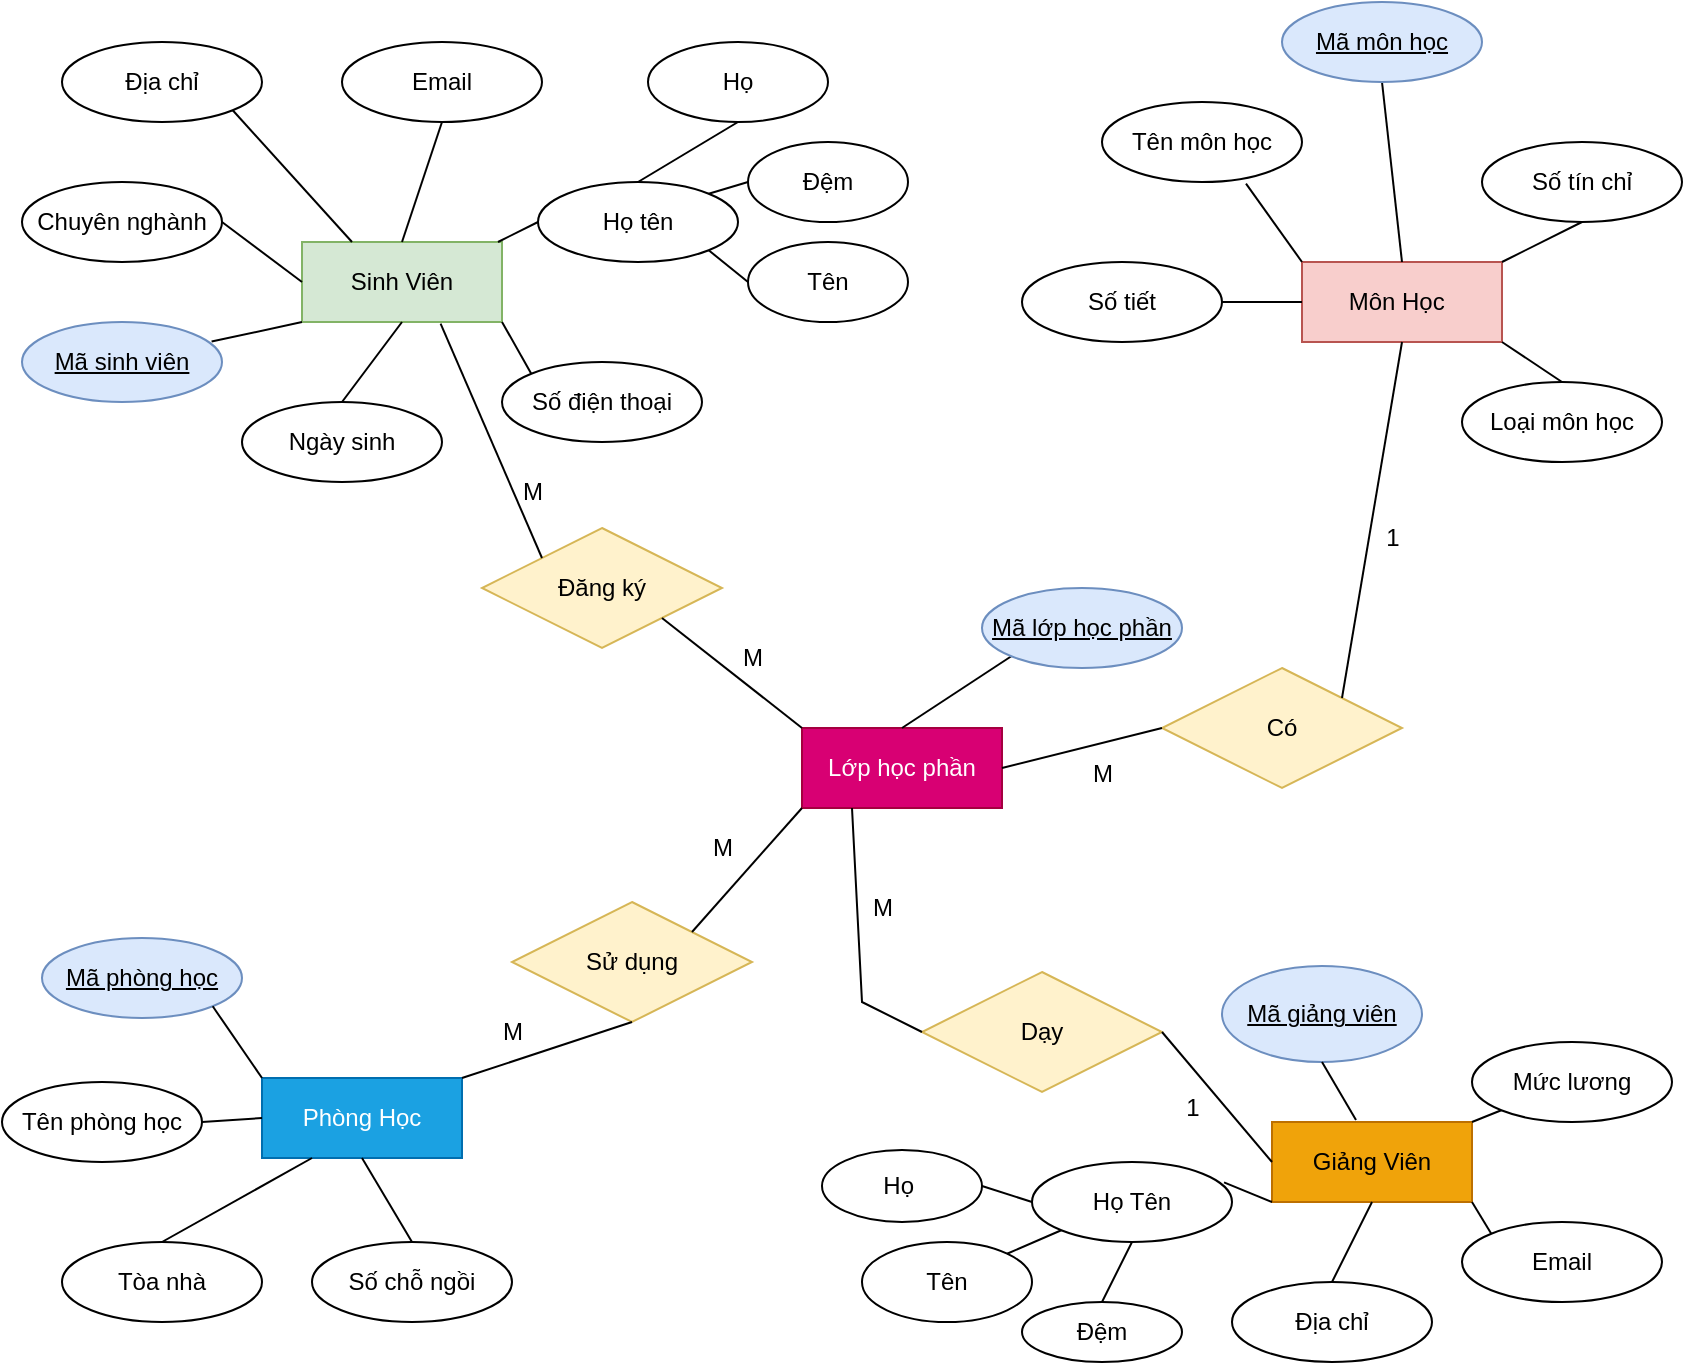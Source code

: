 <mxfile version="26.2.15">
  <diagram id="R2lEEEUBdFMjLlhIrx00" name="Page-1">
    <mxGraphModel dx="1042" dy="570" grid="1" gridSize="10" guides="1" tooltips="1" connect="1" arrows="1" fold="1" page="1" pageScale="1" pageWidth="850" pageHeight="1100" math="0" shadow="0" extFonts="Permanent Marker^https://fonts.googleapis.com/css?family=Permanent+Marker">
      <root>
        <mxCell id="0" />
        <mxCell id="1" parent="0" />
        <mxCell id="PMT8ZnOJyHkaYHEn1Fsm-1" value="Sinh Viên" style="whiteSpace=wrap;html=1;align=center;fillColor=#d5e8d4;strokeColor=#82b366;" parent="1" vertex="1">
          <mxGeometry x="160" y="140" width="100" height="40" as="geometry" />
        </mxCell>
        <mxCell id="PMT8ZnOJyHkaYHEn1Fsm-2" value="Giảng Viên" style="whiteSpace=wrap;html=1;align=center;fillColor=#f0a30a;fontColor=#000000;strokeColor=#BD7000;" parent="1" vertex="1">
          <mxGeometry x="645" y="580" width="100" height="40" as="geometry" />
        </mxCell>
        <mxCell id="PMT8ZnOJyHkaYHEn1Fsm-3" value="Môn Học&lt;span style=&quot;white-space: pre;&quot;&gt;&#x9;&lt;/span&gt;" style="whiteSpace=wrap;html=1;align=center;fillColor=#f8cecc;strokeColor=#b85450;" parent="1" vertex="1">
          <mxGeometry x="660" y="150" width="100" height="40" as="geometry" />
        </mxCell>
        <mxCell id="PMT8ZnOJyHkaYHEn1Fsm-4" value="Phòng Học" style="whiteSpace=wrap;html=1;align=center;fillColor=#1ba1e2;fontColor=#ffffff;strokeColor=#006EAF;" parent="1" vertex="1">
          <mxGeometry x="140" y="558" width="100" height="40" as="geometry" />
        </mxCell>
        <mxCell id="PMT8ZnOJyHkaYHEn1Fsm-5" value="&lt;font style=&quot;vertical-align: inherit;&quot;&gt;&lt;font style=&quot;vertical-align: inherit;&quot;&gt;Địa chỉ&lt;/font&gt;&lt;/font&gt;" style="ellipse;whiteSpace=wrap;html=1;align=center;" parent="1" vertex="1">
          <mxGeometry x="40" y="40" width="100" height="40" as="geometry" />
        </mxCell>
        <mxCell id="PMT8ZnOJyHkaYHEn1Fsm-6" value="&lt;font style=&quot;vertical-align: inherit;&quot;&gt;&lt;font style=&quot;vertical-align: inherit;&quot;&gt;&lt;font style=&quot;vertical-align: inherit;&quot;&gt;&lt;font style=&quot;vertical-align: inherit;&quot;&gt;Email&lt;/font&gt;&lt;/font&gt;&lt;/font&gt;&lt;/font&gt;" style="ellipse;whiteSpace=wrap;html=1;align=center;" parent="1" vertex="1">
          <mxGeometry x="180" y="40" width="100" height="40" as="geometry" />
        </mxCell>
        <mxCell id="PMT8ZnOJyHkaYHEn1Fsm-7" value="&lt;font style=&quot;vertical-align: inherit;&quot;&gt;&lt;font style=&quot;vertical-align: inherit;&quot;&gt;&lt;font style=&quot;vertical-align: inherit;&quot;&gt;&lt;font style=&quot;vertical-align: inherit;&quot;&gt;Chuyên nghành&lt;/font&gt;&lt;/font&gt;&lt;/font&gt;&lt;/font&gt;" style="ellipse;whiteSpace=wrap;html=1;align=center;" parent="1" vertex="1">
          <mxGeometry x="20" y="110" width="100" height="40" as="geometry" />
        </mxCell>
        <mxCell id="PMT8ZnOJyHkaYHEn1Fsm-9" value="&lt;font style=&quot;vertical-align: inherit;&quot;&gt;&lt;font style=&quot;vertical-align: inherit;&quot;&gt;&lt;font style=&quot;vertical-align: inherit;&quot;&gt;&lt;font style=&quot;vertical-align: inherit;&quot;&gt;&lt;font style=&quot;vertical-align: inherit;&quot;&gt;&lt;font style=&quot;vertical-align: inherit;&quot;&gt;&lt;font style=&quot;vertical-align: inherit;&quot;&gt;&lt;font style=&quot;vertical-align: inherit;&quot;&gt;Ngày sinh&lt;/font&gt;&lt;/font&gt;&lt;/font&gt;&lt;/font&gt;&lt;/font&gt;&lt;/font&gt;&lt;/font&gt;&lt;/font&gt;" style="ellipse;whiteSpace=wrap;html=1;align=center;" parent="1" vertex="1">
          <mxGeometry x="130" y="220" width="100" height="40" as="geometry" />
        </mxCell>
        <mxCell id="PMT8ZnOJyHkaYHEn1Fsm-10" value="&lt;font style=&quot;vertical-align: inherit;&quot;&gt;&lt;font style=&quot;vertical-align: inherit;&quot;&gt;&lt;font style=&quot;vertical-align: inherit;&quot;&gt;&lt;font style=&quot;vertical-align: inherit;&quot;&gt;&lt;font style=&quot;vertical-align: inherit;&quot;&gt;&lt;font style=&quot;vertical-align: inherit;&quot;&gt;&lt;font style=&quot;vertical-align: inherit;&quot;&gt;&lt;font style=&quot;vertical-align: inherit;&quot;&gt;&lt;font style=&quot;vertical-align: inherit;&quot;&gt;&lt;font style=&quot;vertical-align: inherit;&quot;&gt;Họ tên&lt;/font&gt;&lt;/font&gt;&lt;/font&gt;&lt;/font&gt;&lt;/font&gt;&lt;/font&gt;&lt;/font&gt;&lt;/font&gt;&lt;/font&gt;&lt;/font&gt;" style="ellipse;whiteSpace=wrap;html=1;align=center;" parent="1" vertex="1">
          <mxGeometry x="278" y="110" width="100" height="40" as="geometry" />
        </mxCell>
        <mxCell id="PMT8ZnOJyHkaYHEn1Fsm-11" value="&lt;font style=&quot;vertical-align: inherit;&quot;&gt;&lt;font style=&quot;vertical-align: inherit;&quot;&gt;&lt;font style=&quot;vertical-align: inherit;&quot;&gt;&lt;font style=&quot;vertical-align: inherit;&quot;&gt;&lt;font style=&quot;vertical-align: inherit;&quot;&gt;&lt;font style=&quot;vertical-align: inherit;&quot;&gt;&lt;font style=&quot;vertical-align: inherit;&quot;&gt;&lt;font style=&quot;vertical-align: inherit;&quot;&gt;&lt;font style=&quot;vertical-align: inherit;&quot;&gt;&lt;font style=&quot;vertical-align: inherit;&quot;&gt;&lt;font style=&quot;vertical-align: inherit;&quot;&gt;&lt;font style=&quot;vertical-align: inherit;&quot;&gt;&lt;font style=&quot;vertical-align: inherit;&quot;&gt;&lt;font style=&quot;vertical-align: inherit;&quot;&gt;&lt;font style=&quot;vertical-align: inherit;&quot;&gt;&lt;font style=&quot;vertical-align: inherit;&quot;&gt;&lt;font style=&quot;vertical-align: inherit;&quot;&gt;&lt;font style=&quot;vertical-align: inherit;&quot;&gt;&lt;font style=&quot;vertical-align: inherit;&quot;&gt;&lt;font style=&quot;vertical-align: inherit;&quot;&gt;Họ&lt;/font&gt;&lt;/font&gt;&lt;/font&gt;&lt;/font&gt;&lt;/font&gt;&lt;/font&gt;&lt;/font&gt;&lt;/font&gt;&lt;/font&gt;&lt;/font&gt;&lt;/font&gt;&lt;/font&gt;&lt;/font&gt;&lt;/font&gt;&lt;/font&gt;&lt;/font&gt;&lt;/font&gt;&lt;/font&gt;&lt;/font&gt;&lt;/font&gt;" style="ellipse;whiteSpace=wrap;html=1;align=center;" parent="1" vertex="1">
          <mxGeometry x="333" y="40" width="90" height="40" as="geometry" />
        </mxCell>
        <mxCell id="PMT8ZnOJyHkaYHEn1Fsm-12" value="&lt;font style=&quot;vertical-align: inherit;&quot;&gt;&lt;font style=&quot;vertical-align: inherit;&quot;&gt;Đệm&lt;/font&gt;&lt;/font&gt;" style="ellipse;whiteSpace=wrap;html=1;align=center;" parent="1" vertex="1">
          <mxGeometry x="383" y="90" width="80" height="40" as="geometry" />
        </mxCell>
        <mxCell id="PMT8ZnOJyHkaYHEn1Fsm-13" value="&lt;font style=&quot;vertical-align: inherit;&quot;&gt;&lt;font style=&quot;vertical-align: inherit;&quot;&gt;&lt;font style=&quot;vertical-align: inherit;&quot;&gt;&lt;font style=&quot;vertical-align: inherit;&quot;&gt;&lt;font style=&quot;vertical-align: inherit;&quot;&gt;&lt;font style=&quot;vertical-align: inherit;&quot;&gt;&lt;font style=&quot;vertical-align: inherit;&quot;&gt;&lt;font style=&quot;vertical-align: inherit;&quot;&gt;&lt;font style=&quot;vertical-align: inherit;&quot;&gt;&lt;font style=&quot;vertical-align: inherit;&quot;&gt;&lt;font style=&quot;vertical-align: inherit;&quot;&gt;&lt;font style=&quot;vertical-align: inherit;&quot;&gt;Tên&lt;/font&gt;&lt;/font&gt;&lt;/font&gt;&lt;/font&gt;&lt;/font&gt;&lt;/font&gt;&lt;/font&gt;&lt;/font&gt;&lt;/font&gt;&lt;/font&gt;&lt;/font&gt;&lt;/font&gt;" style="ellipse;whiteSpace=wrap;html=1;align=center;" parent="1" vertex="1">
          <mxGeometry x="383" y="140" width="80" height="40" as="geometry" />
        </mxCell>
        <mxCell id="PMT8ZnOJyHkaYHEn1Fsm-14" value="" style="endArrow=none;html=1;rounded=0;entryX=0.5;entryY=1;entryDx=0;entryDy=0;exitX=0.5;exitY=0;exitDx=0;exitDy=0;" parent="1" source="PMT8ZnOJyHkaYHEn1Fsm-10" target="PMT8ZnOJyHkaYHEn1Fsm-11" edge="1">
          <mxGeometry relative="1" as="geometry">
            <mxPoint x="268" y="270" as="sourcePoint" />
            <mxPoint x="428" y="270" as="targetPoint" />
          </mxGeometry>
        </mxCell>
        <mxCell id="PMT8ZnOJyHkaYHEn1Fsm-15" value="" style="endArrow=none;html=1;rounded=0;entryX=0;entryY=0.5;entryDx=0;entryDy=0;exitX=1;exitY=1;exitDx=0;exitDy=0;" parent="1" source="PMT8ZnOJyHkaYHEn1Fsm-10" target="PMT8ZnOJyHkaYHEn1Fsm-13" edge="1">
          <mxGeometry relative="1" as="geometry">
            <mxPoint x="338" y="195" as="sourcePoint" />
            <mxPoint x="408" y="185" as="targetPoint" />
          </mxGeometry>
        </mxCell>
        <mxCell id="PMT8ZnOJyHkaYHEn1Fsm-16" value="" style="endArrow=none;html=1;rounded=0;entryX=0;entryY=0.5;entryDx=0;entryDy=0;exitX=1;exitY=0;exitDx=0;exitDy=0;" parent="1" source="PMT8ZnOJyHkaYHEn1Fsm-10" target="PMT8ZnOJyHkaYHEn1Fsm-12" edge="1">
          <mxGeometry relative="1" as="geometry">
            <mxPoint x="398" y="130" as="sourcePoint" />
            <mxPoint x="408" y="210" as="targetPoint" />
            <Array as="points" />
          </mxGeometry>
        </mxCell>
        <mxCell id="PMT8ZnOJyHkaYHEn1Fsm-17" value="" style="endArrow=none;html=1;rounded=0;exitX=1;exitY=0;exitDx=0;exitDy=0;entryX=0;entryY=0.5;entryDx=0;entryDy=0;" parent="1" target="PMT8ZnOJyHkaYHEn1Fsm-10" edge="1">
          <mxGeometry relative="1" as="geometry">
            <mxPoint x="258" y="140" as="sourcePoint" />
            <mxPoint x="438" y="270" as="targetPoint" />
          </mxGeometry>
        </mxCell>
        <mxCell id="PMT8ZnOJyHkaYHEn1Fsm-18" value="&lt;font style=&quot;vertical-align: inherit;&quot;&gt;&lt;font style=&quot;vertical-align: inherit;&quot;&gt;&lt;font style=&quot;vertical-align: inherit;&quot;&gt;&lt;font style=&quot;vertical-align: inherit;&quot;&gt;&lt;font style=&quot;vertical-align: inherit;&quot;&gt;&lt;font style=&quot;vertical-align: inherit;&quot;&gt;&lt;font style=&quot;vertical-align: inherit;&quot;&gt;&lt;font style=&quot;vertical-align: inherit;&quot;&gt;&lt;font style=&quot;vertical-align: inherit;&quot;&gt;&lt;font style=&quot;vertical-align: inherit;&quot;&gt;Số&amp;nbsp;điện thoại&lt;/font&gt;&lt;/font&gt;&lt;/font&gt;&lt;/font&gt;&lt;/font&gt;&lt;/font&gt;&lt;/font&gt;&lt;/font&gt;&lt;/font&gt;&lt;/font&gt;" style="ellipse;whiteSpace=wrap;html=1;align=center;" parent="1" vertex="1">
          <mxGeometry x="260" y="200" width="100" height="40" as="geometry" />
        </mxCell>
        <mxCell id="PMT8ZnOJyHkaYHEn1Fsm-19" value="" style="endArrow=none;html=1;rounded=0;entryX=0;entryY=0;entryDx=0;entryDy=0;exitX=1;exitY=1;exitDx=0;exitDy=0;" parent="1" source="PMT8ZnOJyHkaYHEn1Fsm-1" target="PMT8ZnOJyHkaYHEn1Fsm-18" edge="1">
          <mxGeometry relative="1" as="geometry">
            <mxPoint x="280" y="260" as="sourcePoint" />
            <mxPoint x="440" y="260" as="targetPoint" />
          </mxGeometry>
        </mxCell>
        <mxCell id="PMT8ZnOJyHkaYHEn1Fsm-20" value="" style="endArrow=none;html=1;rounded=0;entryX=1;entryY=1;entryDx=0;entryDy=0;exitX=0.25;exitY=0;exitDx=0;exitDy=0;" parent="1" source="PMT8ZnOJyHkaYHEn1Fsm-1" target="PMT8ZnOJyHkaYHEn1Fsm-5" edge="1">
          <mxGeometry relative="1" as="geometry">
            <mxPoint x="280" y="260" as="sourcePoint" />
            <mxPoint x="440" y="260" as="targetPoint" />
          </mxGeometry>
        </mxCell>
        <mxCell id="PMT8ZnOJyHkaYHEn1Fsm-21" value="" style="endArrow=none;html=1;rounded=0;entryX=0.5;entryY=1;entryDx=0;entryDy=0;exitX=0.5;exitY=0;exitDx=0;exitDy=0;" parent="1" source="PMT8ZnOJyHkaYHEn1Fsm-1" target="PMT8ZnOJyHkaYHEn1Fsm-6" edge="1">
          <mxGeometry relative="1" as="geometry">
            <mxPoint x="130" y="110" as="sourcePoint" />
            <mxPoint x="290" y="110" as="targetPoint" />
          </mxGeometry>
        </mxCell>
        <mxCell id="PMT8ZnOJyHkaYHEn1Fsm-22" value="" style="endArrow=none;html=1;rounded=0;exitX=1;exitY=0.5;exitDx=0;exitDy=0;entryX=0;entryY=0.5;entryDx=0;entryDy=0;" parent="1" source="PMT8ZnOJyHkaYHEn1Fsm-7" target="PMT8ZnOJyHkaYHEn1Fsm-1" edge="1">
          <mxGeometry relative="1" as="geometry">
            <mxPoint x="280" y="260" as="sourcePoint" />
            <mxPoint x="440" y="260" as="targetPoint" />
          </mxGeometry>
        </mxCell>
        <mxCell id="PMT8ZnOJyHkaYHEn1Fsm-24" value="" style="endArrow=none;html=1;rounded=0;exitX=0.5;exitY=0;exitDx=0;exitDy=0;entryX=0.5;entryY=1;entryDx=0;entryDy=0;" parent="1" source="PMT8ZnOJyHkaYHEn1Fsm-9" target="PMT8ZnOJyHkaYHEn1Fsm-1" edge="1">
          <mxGeometry relative="1" as="geometry">
            <mxPoint x="280" y="260" as="sourcePoint" />
            <mxPoint x="440" y="260" as="targetPoint" />
          </mxGeometry>
        </mxCell>
        <mxCell id="PMT8ZnOJyHkaYHEn1Fsm-25" value="" style="endArrow=none;html=1;rounded=0;entryX=0;entryY=1;entryDx=0;entryDy=0;exitX=0.948;exitY=0.245;exitDx=0;exitDy=0;exitPerimeter=0;" parent="1" source="6bLUymdj05WelpJiwfpO-1" target="PMT8ZnOJyHkaYHEn1Fsm-1" edge="1">
          <mxGeometry relative="1" as="geometry">
            <mxPoint x="115.355" y="185.858" as="sourcePoint" />
            <mxPoint x="440" y="260" as="targetPoint" />
          </mxGeometry>
        </mxCell>
        <mxCell id="PMT8ZnOJyHkaYHEn1Fsm-27" value="&lt;font style=&quot;vertical-align: inherit;&quot;&gt;&lt;font style=&quot;vertical-align: inherit;&quot;&gt;&lt;font style=&quot;vertical-align: inherit;&quot;&gt;&lt;font style=&quot;vertical-align: inherit;&quot;&gt;&lt;font style=&quot;vertical-align: inherit;&quot;&gt;&lt;font style=&quot;vertical-align: inherit;&quot;&gt;&lt;font style=&quot;vertical-align: inherit;&quot;&gt;&lt;font style=&quot;vertical-align: inherit;&quot;&gt;&lt;font style=&quot;vertical-align: inherit;&quot;&gt;&lt;font style=&quot;vertical-align: inherit;&quot;&gt;&lt;font style=&quot;vertical-align: inherit;&quot;&gt;&lt;font style=&quot;vertical-align: inherit;&quot;&gt;Số tiết&lt;/font&gt;&lt;/font&gt;&lt;/font&gt;&lt;/font&gt;&lt;/font&gt;&lt;/font&gt;&lt;/font&gt;&lt;/font&gt;&lt;/font&gt;&lt;/font&gt;&lt;/font&gt;&lt;/font&gt;" style="ellipse;whiteSpace=wrap;html=1;align=center;" parent="1" vertex="1">
          <mxGeometry x="520" y="150" width="100" height="40" as="geometry" />
        </mxCell>
        <mxCell id="PMT8ZnOJyHkaYHEn1Fsm-28" value="&lt;font style=&quot;vertical-align: inherit;&quot;&gt;&lt;font style=&quot;vertical-align: inherit;&quot;&gt;&lt;font style=&quot;vertical-align: inherit;&quot;&gt;&lt;font style=&quot;vertical-align: inherit;&quot;&gt;&lt;font style=&quot;vertical-align: inherit;&quot;&gt;&lt;font style=&quot;vertical-align: inherit;&quot;&gt;&lt;font style=&quot;vertical-align: inherit;&quot;&gt;&lt;font style=&quot;vertical-align: inherit;&quot;&gt;&lt;font style=&quot;vertical-align: inherit;&quot;&gt;&lt;font style=&quot;vertical-align: inherit;&quot;&gt;&lt;font style=&quot;vertical-align: inherit;&quot;&gt;&lt;font style=&quot;vertical-align: inherit;&quot;&gt;Tên môn học&lt;/font&gt;&lt;/font&gt;&lt;/font&gt;&lt;/font&gt;&lt;/font&gt;&lt;/font&gt;&lt;/font&gt;&lt;/font&gt;&lt;/font&gt;&lt;/font&gt;&lt;/font&gt;&lt;/font&gt;" style="ellipse;whiteSpace=wrap;html=1;align=center;" parent="1" vertex="1">
          <mxGeometry x="560" y="70" width="100" height="40" as="geometry" />
        </mxCell>
        <mxCell id="PMT8ZnOJyHkaYHEn1Fsm-29" value="&lt;font style=&quot;vertical-align: inherit;&quot;&gt;&lt;font style=&quot;vertical-align: inherit;&quot;&gt;&lt;font style=&quot;vertical-align: inherit;&quot;&gt;&lt;font style=&quot;vertical-align: inherit;&quot;&gt;&lt;font style=&quot;vertical-align: inherit;&quot;&gt;&lt;font style=&quot;vertical-align: inherit;&quot;&gt;&lt;font style=&quot;vertical-align: inherit;&quot;&gt;&lt;font style=&quot;vertical-align: inherit;&quot;&gt;&lt;font style=&quot;vertical-align: inherit;&quot;&gt;&lt;font style=&quot;vertical-align: inherit;&quot;&gt;&lt;font style=&quot;vertical-align: inherit;&quot;&gt;&lt;font style=&quot;vertical-align: inherit;&quot;&gt;Loại môn học&lt;/font&gt;&lt;/font&gt;&lt;/font&gt;&lt;/font&gt;&lt;/font&gt;&lt;/font&gt;&lt;/font&gt;&lt;/font&gt;&lt;/font&gt;&lt;/font&gt;&lt;/font&gt;&lt;/font&gt;" style="ellipse;whiteSpace=wrap;html=1;align=center;" parent="1" vertex="1">
          <mxGeometry x="740" y="210" width="100" height="40" as="geometry" />
        </mxCell>
        <mxCell id="PMT8ZnOJyHkaYHEn1Fsm-30" value="&lt;font style=&quot;vertical-align: inherit;&quot;&gt;&lt;font style=&quot;vertical-align: inherit;&quot;&gt;&lt;font style=&quot;vertical-align: inherit;&quot;&gt;&lt;font style=&quot;vertical-align: inherit;&quot;&gt;&lt;font style=&quot;vertical-align: inherit;&quot;&gt;&lt;font style=&quot;vertical-align: inherit;&quot;&gt;&lt;font style=&quot;vertical-align: inherit;&quot;&gt;&lt;font style=&quot;vertical-align: inherit;&quot;&gt;&lt;font style=&quot;vertical-align: inherit;&quot;&gt;&lt;font style=&quot;vertical-align: inherit;&quot;&gt;&lt;font style=&quot;vertical-align: inherit;&quot;&gt;&lt;font style=&quot;vertical-align: inherit;&quot;&gt;&lt;font style=&quot;vertical-align: inherit;&quot;&gt;&lt;font style=&quot;vertical-align: inherit;&quot;&gt;Số tín chỉ&lt;/font&gt;&lt;/font&gt;&lt;/font&gt;&lt;/font&gt;&lt;/font&gt;&lt;/font&gt;&lt;/font&gt;&lt;/font&gt;&lt;/font&gt;&lt;/font&gt;&lt;/font&gt;&lt;/font&gt;&lt;/font&gt;&lt;/font&gt;" style="ellipse;whiteSpace=wrap;html=1;align=center;" parent="1" vertex="1">
          <mxGeometry x="750" y="90" width="100" height="40" as="geometry" />
        </mxCell>
        <mxCell id="PMT8ZnOJyHkaYHEn1Fsm-36" value="" style="endArrow=none;html=1;rounded=0;entryX=0.5;entryY=0;entryDx=0;entryDy=0;exitX=0.5;exitY=1;exitDx=0;exitDy=0;" parent="1" source="6bLUymdj05WelpJiwfpO-2" target="PMT8ZnOJyHkaYHEn1Fsm-3" edge="1">
          <mxGeometry relative="1" as="geometry">
            <mxPoint x="720" y="70" as="sourcePoint" />
            <mxPoint x="490" y="180" as="targetPoint" />
          </mxGeometry>
        </mxCell>
        <mxCell id="PMT8ZnOJyHkaYHEn1Fsm-37" value="&lt;font style=&quot;vertical-align: inherit;&quot;&gt;&lt;font style=&quot;vertical-align: inherit;&quot;&gt;Lớp học phần&lt;/font&gt;&lt;/font&gt;" style="whiteSpace=wrap;html=1;align=center;fillColor=#d80073;fontColor=#ffffff;strokeColor=#A50040;" parent="1" vertex="1">
          <mxGeometry x="410" y="383" width="100" height="40" as="geometry" />
        </mxCell>
        <mxCell id="PMT8ZnOJyHkaYHEn1Fsm-39" value="" style="endArrow=none;html=1;rounded=0;entryX=0.5;entryY=0;entryDx=0;entryDy=0;exitX=0;exitY=1;exitDx=0;exitDy=0;" parent="1" source="6bLUymdj05WelpJiwfpO-3" target="PMT8ZnOJyHkaYHEn1Fsm-37" edge="1">
          <mxGeometry relative="1" as="geometry">
            <mxPoint x="540" y="343" as="sourcePoint" />
            <mxPoint x="490" y="343" as="targetPoint" />
          </mxGeometry>
        </mxCell>
        <mxCell id="6bLUymdj05WelpJiwfpO-1" value="Mã sinh viên" style="ellipse;whiteSpace=wrap;html=1;align=center;fontStyle=4;fillColor=#dae8fc;strokeColor=#6c8ebf;" vertex="1" parent="1">
          <mxGeometry x="20" y="180" width="100" height="40" as="geometry" />
        </mxCell>
        <mxCell id="6bLUymdj05WelpJiwfpO-2" value="Mã môn học" style="ellipse;whiteSpace=wrap;html=1;align=center;fontStyle=4;fillColor=#dae8fc;strokeColor=#6c8ebf;" vertex="1" parent="1">
          <mxGeometry x="650" y="20" width="100" height="40" as="geometry" />
        </mxCell>
        <mxCell id="6bLUymdj05WelpJiwfpO-3" value="Mã lớp học phần" style="ellipse;whiteSpace=wrap;html=1;align=center;fontStyle=4;fillColor=#dae8fc;strokeColor=#6c8ebf;" vertex="1" parent="1">
          <mxGeometry x="500" y="313" width="100" height="40" as="geometry" />
        </mxCell>
        <mxCell id="6bLUymdj05WelpJiwfpO-4" value="Đăng ký" style="shape=rhombus;perimeter=rhombusPerimeter;whiteSpace=wrap;html=1;align=center;fillColor=#fff2cc;strokeColor=#d6b656;" vertex="1" parent="1">
          <mxGeometry x="250" y="283" width="120" height="60" as="geometry" />
        </mxCell>
        <mxCell id="6bLUymdj05WelpJiwfpO-5" value="" style="endArrow=none;html=1;rounded=0;entryX=0.693;entryY=1.021;entryDx=0;entryDy=0;entryPerimeter=0;exitX=0;exitY=0;exitDx=0;exitDy=0;" edge="1" parent="1" source="6bLUymdj05WelpJiwfpO-4" target="PMT8ZnOJyHkaYHEn1Fsm-1">
          <mxGeometry relative="1" as="geometry">
            <mxPoint x="360" y="310" as="sourcePoint" />
            <mxPoint x="520" y="310" as="targetPoint" />
          </mxGeometry>
        </mxCell>
        <mxCell id="6bLUymdj05WelpJiwfpO-6" value="" style="endArrow=none;html=1;rounded=0;entryX=1;entryY=1;entryDx=0;entryDy=0;exitX=0;exitY=0;exitDx=0;exitDy=0;" edge="1" parent="1" source="PMT8ZnOJyHkaYHEn1Fsm-37" target="6bLUymdj05WelpJiwfpO-4">
          <mxGeometry relative="1" as="geometry">
            <mxPoint x="421" y="367" as="sourcePoint" />
            <mxPoint x="370" y="243" as="targetPoint" />
          </mxGeometry>
        </mxCell>
        <mxCell id="6bLUymdj05WelpJiwfpO-7" value="M" style="text;html=1;align=center;verticalAlign=middle;resizable=0;points=[];autosize=1;strokeColor=none;fillColor=none;" vertex="1" parent="1">
          <mxGeometry x="370" y="333" width="30" height="30" as="geometry" />
        </mxCell>
        <mxCell id="6bLUymdj05WelpJiwfpO-8" value="M" style="text;html=1;align=center;verticalAlign=middle;resizable=0;points=[];autosize=1;strokeColor=none;fillColor=none;" vertex="1" parent="1">
          <mxGeometry x="260" y="250" width="30" height="30" as="geometry" />
        </mxCell>
        <mxCell id="6bLUymdj05WelpJiwfpO-9" value="Có" style="shape=rhombus;perimeter=rhombusPerimeter;whiteSpace=wrap;html=1;align=center;fillColor=#fff2cc;strokeColor=#d6b656;" vertex="1" parent="1">
          <mxGeometry x="590" y="353" width="120" height="60" as="geometry" />
        </mxCell>
        <mxCell id="6bLUymdj05WelpJiwfpO-18" value="" style="endArrow=none;html=1;rounded=0;entryX=1;entryY=0.5;entryDx=0;entryDy=0;exitX=0;exitY=0.5;exitDx=0;exitDy=0;" edge="1" parent="1" source="6bLUymdj05WelpJiwfpO-9" target="PMT8ZnOJyHkaYHEn1Fsm-37">
          <mxGeometry relative="1" as="geometry">
            <mxPoint x="565" y="363" as="sourcePoint" />
            <mxPoint x="510" y="399" as="targetPoint" />
          </mxGeometry>
        </mxCell>
        <mxCell id="6bLUymdj05WelpJiwfpO-20" value="" style="endArrow=none;html=1;rounded=0;entryX=1;entryY=0;entryDx=0;entryDy=0;exitX=0.5;exitY=1;exitDx=0;exitDy=0;" edge="1" parent="1" source="PMT8ZnOJyHkaYHEn1Fsm-3" target="6bLUymdj05WelpJiwfpO-9">
          <mxGeometry relative="1" as="geometry">
            <mxPoint x="775" y="370" as="sourcePoint" />
            <mxPoint x="685" y="380" as="targetPoint" />
          </mxGeometry>
        </mxCell>
        <mxCell id="6bLUymdj05WelpJiwfpO-22" value="M" style="text;html=1;align=center;verticalAlign=middle;resizable=0;points=[];autosize=1;strokeColor=none;fillColor=none;" vertex="1" parent="1">
          <mxGeometry x="545" y="391" width="30" height="30" as="geometry" />
        </mxCell>
        <mxCell id="6bLUymdj05WelpJiwfpO-23" value="1" style="text;html=1;align=center;verticalAlign=middle;resizable=0;points=[];autosize=1;strokeColor=none;fillColor=none;" vertex="1" parent="1">
          <mxGeometry x="690" y="273" width="30" height="30" as="geometry" />
        </mxCell>
        <mxCell id="6bLUymdj05WelpJiwfpO-24" value="Mã giảng viên" style="ellipse;whiteSpace=wrap;html=1;align=center;fontStyle=4;fillColor=#dae8fc;strokeColor=#6c8ebf;" vertex="1" parent="1">
          <mxGeometry x="620" y="502" width="100" height="48" as="geometry" />
        </mxCell>
        <mxCell id="6bLUymdj05WelpJiwfpO-25" value="Mã phòng học" style="ellipse;whiteSpace=wrap;html=1;align=center;fontStyle=4;fillColor=#dae8fc;strokeColor=#6c8ebf;" vertex="1" parent="1">
          <mxGeometry x="30" y="488" width="100" height="40" as="geometry" />
        </mxCell>
        <mxCell id="6bLUymdj05WelpJiwfpO-26" value="Dạy" style="shape=rhombus;perimeter=rhombusPerimeter;whiteSpace=wrap;html=1;align=center;fillColor=#fff2cc;strokeColor=#d6b656;" vertex="1" parent="1">
          <mxGeometry x="470" y="505" width="120" height="60" as="geometry" />
        </mxCell>
        <mxCell id="6bLUymdj05WelpJiwfpO-31" value="" style="endArrow=none;html=1;rounded=0;exitX=1;exitY=0.5;exitDx=0;exitDy=0;" edge="1" parent="1" source="PMT8ZnOJyHkaYHEn1Fsm-27">
          <mxGeometry relative="1" as="geometry">
            <mxPoint x="630" y="230" as="sourcePoint" />
            <mxPoint x="660" y="170" as="targetPoint" />
            <Array as="points">
              <mxPoint x="650" y="170" />
            </Array>
          </mxGeometry>
        </mxCell>
        <mxCell id="6bLUymdj05WelpJiwfpO-35" value="" style="endArrow=none;html=1;rounded=0;entryX=0;entryY=0;entryDx=0;entryDy=0;exitX=0.72;exitY=1.021;exitDx=0;exitDy=0;exitPerimeter=0;" edge="1" parent="1" source="PMT8ZnOJyHkaYHEn1Fsm-28" target="PMT8ZnOJyHkaYHEn1Fsm-3">
          <mxGeometry relative="1" as="geometry">
            <mxPoint x="360" y="140" as="sourcePoint" />
            <mxPoint x="520" y="140" as="targetPoint" />
          </mxGeometry>
        </mxCell>
        <mxCell id="6bLUymdj05WelpJiwfpO-36" value="" style="endArrow=none;html=1;rounded=0;entryX=1;entryY=0;entryDx=0;entryDy=0;exitX=0.5;exitY=1;exitDx=0;exitDy=0;" edge="1" parent="1" source="PMT8ZnOJyHkaYHEn1Fsm-30" target="PMT8ZnOJyHkaYHEn1Fsm-3">
          <mxGeometry relative="1" as="geometry">
            <mxPoint x="360" y="140" as="sourcePoint" />
            <mxPoint x="520" y="140" as="targetPoint" />
          </mxGeometry>
        </mxCell>
        <mxCell id="6bLUymdj05WelpJiwfpO-37" value="" style="endArrow=none;html=1;rounded=0;entryX=0.5;entryY=0;entryDx=0;entryDy=0;exitX=1;exitY=1;exitDx=0;exitDy=0;" edge="1" parent="1" source="PMT8ZnOJyHkaYHEn1Fsm-3" target="PMT8ZnOJyHkaYHEn1Fsm-29">
          <mxGeometry relative="1" as="geometry">
            <mxPoint x="360" y="220" as="sourcePoint" />
            <mxPoint x="520" y="220" as="targetPoint" />
          </mxGeometry>
        </mxCell>
        <mxCell id="6bLUymdj05WelpJiwfpO-38" value="" style="endArrow=none;html=1;rounded=0;entryX=0;entryY=0.5;entryDx=0;entryDy=0;exitX=1;exitY=0.5;exitDx=0;exitDy=0;" edge="1" parent="1" source="6bLUymdj05WelpJiwfpO-26" target="PMT8ZnOJyHkaYHEn1Fsm-2">
          <mxGeometry relative="1" as="geometry">
            <mxPoint x="465" y="489.58" as="sourcePoint" />
            <mxPoint x="625" y="489.58" as="targetPoint" />
          </mxGeometry>
        </mxCell>
        <mxCell id="6bLUymdj05WelpJiwfpO-39" value="" style="endArrow=none;html=1;rounded=0;entryX=0;entryY=0.5;entryDx=0;entryDy=0;exitX=0.25;exitY=1;exitDx=0;exitDy=0;" edge="1" parent="1" source="PMT8ZnOJyHkaYHEn1Fsm-37" target="6bLUymdj05WelpJiwfpO-26">
          <mxGeometry relative="1" as="geometry">
            <mxPoint x="360" y="470" as="sourcePoint" />
            <mxPoint x="520" y="470" as="targetPoint" />
            <Array as="points">
              <mxPoint x="440" y="520" />
            </Array>
          </mxGeometry>
        </mxCell>
        <mxCell id="6bLUymdj05WelpJiwfpO-40" value="1" style="text;html=1;align=center;verticalAlign=middle;resizable=0;points=[];autosize=1;strokeColor=none;fillColor=none;" vertex="1" parent="1">
          <mxGeometry x="590" y="558" width="30" height="30" as="geometry" />
        </mxCell>
        <mxCell id="6bLUymdj05WelpJiwfpO-41" value="M" style="text;html=1;align=center;verticalAlign=middle;resizable=0;points=[];autosize=1;strokeColor=none;fillColor=none;" vertex="1" parent="1">
          <mxGeometry x="435" y="458" width="30" height="30" as="geometry" />
        </mxCell>
        <mxCell id="6bLUymdj05WelpJiwfpO-42" value="" style="endArrow=none;html=1;rounded=0;exitX=1;exitY=1;exitDx=0;exitDy=0;entryX=0;entryY=0;entryDx=0;entryDy=0;" edge="1" parent="1" source="6bLUymdj05WelpJiwfpO-25" target="PMT8ZnOJyHkaYHEn1Fsm-4">
          <mxGeometry relative="1" as="geometry">
            <mxPoint x="360" y="560" as="sourcePoint" />
            <mxPoint x="520" y="560" as="targetPoint" />
          </mxGeometry>
        </mxCell>
        <mxCell id="6bLUymdj05WelpJiwfpO-43" value="Sử dụng" style="shape=rhombus;perimeter=rhombusPerimeter;whiteSpace=wrap;html=1;align=center;fillColor=#fff2cc;strokeColor=#d6b656;" vertex="1" parent="1">
          <mxGeometry x="265" y="470" width="120" height="60" as="geometry" />
        </mxCell>
        <mxCell id="6bLUymdj05WelpJiwfpO-49" value="" style="endArrow=none;html=1;rounded=0;exitX=0;exitY=1;exitDx=0;exitDy=0;entryX=1;entryY=0;entryDx=0;entryDy=0;" edge="1" parent="1" source="PMT8ZnOJyHkaYHEn1Fsm-37" target="6bLUymdj05WelpJiwfpO-43">
          <mxGeometry relative="1" as="geometry">
            <mxPoint x="360" y="560" as="sourcePoint" />
            <mxPoint x="520" y="560" as="targetPoint" />
          </mxGeometry>
        </mxCell>
        <mxCell id="6bLUymdj05WelpJiwfpO-50" value="" style="endArrow=none;html=1;rounded=0;exitX=0.5;exitY=1;exitDx=0;exitDy=0;entryX=1;entryY=0;entryDx=0;entryDy=0;" edge="1" parent="1" source="6bLUymdj05WelpJiwfpO-43" target="PMT8ZnOJyHkaYHEn1Fsm-4">
          <mxGeometry relative="1" as="geometry">
            <mxPoint x="360" y="560" as="sourcePoint" />
            <mxPoint x="520" y="560" as="targetPoint" />
          </mxGeometry>
        </mxCell>
        <mxCell id="6bLUymdj05WelpJiwfpO-51" value="M" style="text;html=1;align=center;verticalAlign=middle;resizable=0;points=[];autosize=1;strokeColor=none;fillColor=none;" vertex="1" parent="1">
          <mxGeometry x="355" y="428" width="30" height="30" as="geometry" />
        </mxCell>
        <mxCell id="6bLUymdj05WelpJiwfpO-52" value="M" style="text;html=1;align=center;verticalAlign=middle;resizable=0;points=[];autosize=1;strokeColor=none;fillColor=none;" vertex="1" parent="1">
          <mxGeometry x="250" y="520" width="30" height="30" as="geometry" />
        </mxCell>
        <mxCell id="6bLUymdj05WelpJiwfpO-53" value="" style="endArrow=none;html=1;rounded=0;entryX=0.5;entryY=1;entryDx=0;entryDy=0;" edge="1" parent="1" target="6bLUymdj05WelpJiwfpO-24">
          <mxGeometry relative="1" as="geometry">
            <mxPoint x="687" y="579" as="sourcePoint" />
            <mxPoint x="680" y="550" as="targetPoint" />
          </mxGeometry>
        </mxCell>
        <mxCell id="6bLUymdj05WelpJiwfpO-55" value="&lt;font style=&quot;vertical-align: inherit;&quot;&gt;&lt;font style=&quot;vertical-align: inherit;&quot;&gt;&lt;font style=&quot;vertical-align: inherit;&quot;&gt;&lt;font style=&quot;vertical-align: inherit;&quot;&gt;&lt;font style=&quot;vertical-align: inherit;&quot;&gt;&lt;font style=&quot;vertical-align: inherit;&quot;&gt;&lt;font style=&quot;vertical-align: inherit;&quot;&gt;&lt;font style=&quot;vertical-align: inherit;&quot;&gt;Tên phòng học&lt;/font&gt;&lt;/font&gt;&lt;/font&gt;&lt;/font&gt;&lt;/font&gt;&lt;/font&gt;&lt;/font&gt;&lt;/font&gt;" style="ellipse;whiteSpace=wrap;html=1;align=center;" vertex="1" parent="1">
          <mxGeometry x="10" y="560" width="100" height="40" as="geometry" />
        </mxCell>
        <mxCell id="6bLUymdj05WelpJiwfpO-56" value="&lt;font style=&quot;vertical-align: inherit;&quot;&gt;&lt;font style=&quot;vertical-align: inherit;&quot;&gt;&lt;font style=&quot;vertical-align: inherit;&quot;&gt;&lt;font style=&quot;vertical-align: inherit;&quot;&gt;&lt;font style=&quot;vertical-align: inherit;&quot;&gt;&lt;font style=&quot;vertical-align: inherit;&quot;&gt;&lt;font style=&quot;vertical-align: inherit;&quot;&gt;&lt;font style=&quot;vertical-align: inherit;&quot;&gt;Tòa nhà&lt;/font&gt;&lt;/font&gt;&lt;/font&gt;&lt;/font&gt;&lt;/font&gt;&lt;/font&gt;&lt;/font&gt;&lt;/font&gt;" style="ellipse;whiteSpace=wrap;html=1;align=center;" vertex="1" parent="1">
          <mxGeometry x="40" y="640" width="100" height="40" as="geometry" />
        </mxCell>
        <mxCell id="6bLUymdj05WelpJiwfpO-57" value="&lt;font style=&quot;vertical-align: inherit;&quot;&gt;&lt;font style=&quot;vertical-align: inherit;&quot;&gt;&lt;font style=&quot;vertical-align: inherit;&quot;&gt;&lt;font style=&quot;vertical-align: inherit;&quot;&gt;&lt;font style=&quot;vertical-align: inherit;&quot;&gt;&lt;font style=&quot;vertical-align: inherit;&quot;&gt;&lt;font style=&quot;vertical-align: inherit;&quot;&gt;&lt;font style=&quot;vertical-align: inherit;&quot;&gt;Số chỗ ngồi&lt;/font&gt;&lt;/font&gt;&lt;/font&gt;&lt;/font&gt;&lt;/font&gt;&lt;/font&gt;&lt;/font&gt;&lt;/font&gt;" style="ellipse;whiteSpace=wrap;html=1;align=center;" vertex="1" parent="1">
          <mxGeometry x="165" y="640" width="100" height="40" as="geometry" />
        </mxCell>
        <mxCell id="6bLUymdj05WelpJiwfpO-59" value="" style="endArrow=none;html=1;rounded=0;exitX=1;exitY=0.5;exitDx=0;exitDy=0;entryX=0;entryY=0.5;entryDx=0;entryDy=0;" edge="1" parent="1" source="6bLUymdj05WelpJiwfpO-55" target="PMT8ZnOJyHkaYHEn1Fsm-4">
          <mxGeometry relative="1" as="geometry">
            <mxPoint x="340" y="470" as="sourcePoint" />
            <mxPoint x="500" y="470" as="targetPoint" />
          </mxGeometry>
        </mxCell>
        <mxCell id="6bLUymdj05WelpJiwfpO-60" value="" style="endArrow=none;html=1;rounded=0;exitX=0.5;exitY=0;exitDx=0;exitDy=0;entryX=0.25;entryY=1;entryDx=0;entryDy=0;" edge="1" parent="1" source="6bLUymdj05WelpJiwfpO-56" target="PMT8ZnOJyHkaYHEn1Fsm-4">
          <mxGeometry relative="1" as="geometry">
            <mxPoint x="340" y="470" as="sourcePoint" />
            <mxPoint x="500" y="470" as="targetPoint" />
          </mxGeometry>
        </mxCell>
        <mxCell id="6bLUymdj05WelpJiwfpO-61" value="" style="endArrow=none;html=1;rounded=0;exitX=0.5;exitY=0;exitDx=0;exitDy=0;entryX=0.5;entryY=1;entryDx=0;entryDy=0;" edge="1" parent="1" source="6bLUymdj05WelpJiwfpO-57" target="PMT8ZnOJyHkaYHEn1Fsm-4">
          <mxGeometry relative="1" as="geometry">
            <mxPoint x="340" y="470" as="sourcePoint" />
            <mxPoint x="500" y="470" as="targetPoint" />
          </mxGeometry>
        </mxCell>
        <mxCell id="6bLUymdj05WelpJiwfpO-62" value="&lt;font style=&quot;vertical-align: inherit;&quot;&gt;&lt;font style=&quot;vertical-align: inherit;&quot;&gt;&lt;font style=&quot;vertical-align: inherit;&quot;&gt;&lt;font style=&quot;vertical-align: inherit;&quot;&gt;&lt;font style=&quot;vertical-align: inherit;&quot;&gt;&lt;font style=&quot;vertical-align: inherit;&quot;&gt;&lt;font style=&quot;vertical-align: inherit;&quot;&gt;&lt;font style=&quot;vertical-align: inherit;&quot;&gt;Họ Tên&lt;/font&gt;&lt;/font&gt;&lt;/font&gt;&lt;/font&gt;&lt;/font&gt;&lt;/font&gt;&lt;/font&gt;&lt;/font&gt;" style="ellipse;whiteSpace=wrap;html=1;align=center;" vertex="1" parent="1">
          <mxGeometry x="525" y="600" width="100" height="40" as="geometry" />
        </mxCell>
        <mxCell id="6bLUymdj05WelpJiwfpO-63" value="" style="endArrow=none;html=1;rounded=0;entryX=0;entryY=1;entryDx=0;entryDy=0;exitX=0.96;exitY=0.255;exitDx=0;exitDy=0;exitPerimeter=0;" edge="1" parent="1" source="6bLUymdj05WelpJiwfpO-62" target="PMT8ZnOJyHkaYHEn1Fsm-2">
          <mxGeometry relative="1" as="geometry">
            <mxPoint x="340" y="570" as="sourcePoint" />
            <mxPoint x="500" y="570" as="targetPoint" />
          </mxGeometry>
        </mxCell>
        <mxCell id="6bLUymdj05WelpJiwfpO-64" value="&lt;font style=&quot;vertical-align: inherit;&quot;&gt;&lt;font style=&quot;vertical-align: inherit;&quot;&gt;&lt;font style=&quot;vertical-align: inherit;&quot;&gt;&lt;font style=&quot;vertical-align: inherit;&quot;&gt;&lt;font style=&quot;vertical-align: inherit;&quot;&gt;&lt;font style=&quot;vertical-align: inherit;&quot;&gt;&lt;font style=&quot;vertical-align: inherit;&quot;&gt;&lt;font style=&quot;vertical-align: inherit;&quot;&gt;Họ&amp;nbsp;&lt;/font&gt;&lt;/font&gt;&lt;/font&gt;&lt;/font&gt;&lt;/font&gt;&lt;/font&gt;&lt;/font&gt;&lt;/font&gt;" style="ellipse;whiteSpace=wrap;html=1;align=center;" vertex="1" parent="1">
          <mxGeometry x="420" y="594" width="80" height="36" as="geometry" />
        </mxCell>
        <mxCell id="6bLUymdj05WelpJiwfpO-65" value="&lt;font style=&quot;vertical-align: inherit;&quot;&gt;&lt;font style=&quot;vertical-align: inherit;&quot;&gt;&lt;font style=&quot;vertical-align: inherit;&quot;&gt;&lt;font style=&quot;vertical-align: inherit;&quot;&gt;&lt;font style=&quot;vertical-align: inherit;&quot;&gt;&lt;font style=&quot;vertical-align: inherit;&quot;&gt;&lt;font style=&quot;vertical-align: inherit;&quot;&gt;&lt;font style=&quot;vertical-align: inherit;&quot;&gt;Tên&lt;/font&gt;&lt;/font&gt;&lt;/font&gt;&lt;/font&gt;&lt;/font&gt;&lt;/font&gt;&lt;/font&gt;&lt;/font&gt;" style="ellipse;whiteSpace=wrap;html=1;align=center;" vertex="1" parent="1">
          <mxGeometry x="440" y="640" width="85" height="40" as="geometry" />
        </mxCell>
        <mxCell id="6bLUymdj05WelpJiwfpO-66" value="Đệm" style="ellipse;whiteSpace=wrap;html=1;align=center;" vertex="1" parent="1">
          <mxGeometry x="520" y="670" width="80" height="30" as="geometry" />
        </mxCell>
        <mxCell id="6bLUymdj05WelpJiwfpO-68" value="" style="endArrow=none;html=1;rounded=0;entryX=0;entryY=0.5;entryDx=0;entryDy=0;exitX=1;exitY=0.5;exitDx=0;exitDy=0;" edge="1" parent="1" source="6bLUymdj05WelpJiwfpO-64" target="6bLUymdj05WelpJiwfpO-62">
          <mxGeometry relative="1" as="geometry">
            <mxPoint x="340" y="554" as="sourcePoint" />
            <mxPoint x="500" y="554" as="targetPoint" />
          </mxGeometry>
        </mxCell>
        <mxCell id="6bLUymdj05WelpJiwfpO-69" value="" style="endArrow=none;html=1;rounded=0;entryX=0;entryY=1;entryDx=0;entryDy=0;exitX=1;exitY=0;exitDx=0;exitDy=0;" edge="1" parent="1" source="6bLUymdj05WelpJiwfpO-65" target="6bLUymdj05WelpJiwfpO-62">
          <mxGeometry relative="1" as="geometry">
            <mxPoint x="340" y="554" as="sourcePoint" />
            <mxPoint x="500" y="554" as="targetPoint" />
          </mxGeometry>
        </mxCell>
        <mxCell id="6bLUymdj05WelpJiwfpO-70" value="" style="endArrow=none;html=1;rounded=0;entryX=0.5;entryY=1;entryDx=0;entryDy=0;exitX=0.5;exitY=0;exitDx=0;exitDy=0;" edge="1" parent="1" source="6bLUymdj05WelpJiwfpO-66" target="6bLUymdj05WelpJiwfpO-62">
          <mxGeometry relative="1" as="geometry">
            <mxPoint x="340" y="554" as="sourcePoint" />
            <mxPoint x="500" y="554" as="targetPoint" />
          </mxGeometry>
        </mxCell>
        <mxCell id="6bLUymdj05WelpJiwfpO-71" value="Địa chỉ" style="ellipse;whiteSpace=wrap;html=1;align=center;" vertex="1" parent="1">
          <mxGeometry x="625" y="660" width="100" height="40" as="geometry" />
        </mxCell>
        <mxCell id="6bLUymdj05WelpJiwfpO-72" value="" style="endArrow=none;html=1;rounded=0;entryX=0.5;entryY=0;entryDx=0;entryDy=0;exitX=0.5;exitY=1;exitDx=0;exitDy=0;" edge="1" parent="1" source="PMT8ZnOJyHkaYHEn1Fsm-2" target="6bLUymdj05WelpJiwfpO-71">
          <mxGeometry relative="1" as="geometry">
            <mxPoint x="340" y="560" as="sourcePoint" />
            <mxPoint x="500" y="560" as="targetPoint" />
          </mxGeometry>
        </mxCell>
        <mxCell id="6bLUymdj05WelpJiwfpO-73" value="Email" style="ellipse;whiteSpace=wrap;html=1;align=center;" vertex="1" parent="1">
          <mxGeometry x="740" y="630" width="100" height="40" as="geometry" />
        </mxCell>
        <mxCell id="6bLUymdj05WelpJiwfpO-74" value="" style="endArrow=none;html=1;rounded=0;entryX=0;entryY=0;entryDx=0;entryDy=0;exitX=1;exitY=1;exitDx=0;exitDy=0;" edge="1" parent="1" source="PMT8ZnOJyHkaYHEn1Fsm-2" target="6bLUymdj05WelpJiwfpO-73">
          <mxGeometry relative="1" as="geometry">
            <mxPoint x="340" y="560" as="sourcePoint" />
            <mxPoint x="500" y="560" as="targetPoint" />
          </mxGeometry>
        </mxCell>
        <mxCell id="6bLUymdj05WelpJiwfpO-75" value="Mức lương" style="ellipse;whiteSpace=wrap;html=1;align=center;" vertex="1" parent="1">
          <mxGeometry x="745" y="540" width="100" height="40" as="geometry" />
        </mxCell>
        <mxCell id="6bLUymdj05WelpJiwfpO-76" value="" style="endArrow=none;html=1;rounded=0;entryX=0;entryY=1;entryDx=0;entryDy=0;exitX=1;exitY=0;exitDx=0;exitDy=0;" edge="1" parent="1" source="PMT8ZnOJyHkaYHEn1Fsm-2" target="6bLUymdj05WelpJiwfpO-75">
          <mxGeometry relative="1" as="geometry">
            <mxPoint x="340" y="560" as="sourcePoint" />
            <mxPoint x="500" y="560" as="targetPoint" />
          </mxGeometry>
        </mxCell>
      </root>
    </mxGraphModel>
  </diagram>
</mxfile>
